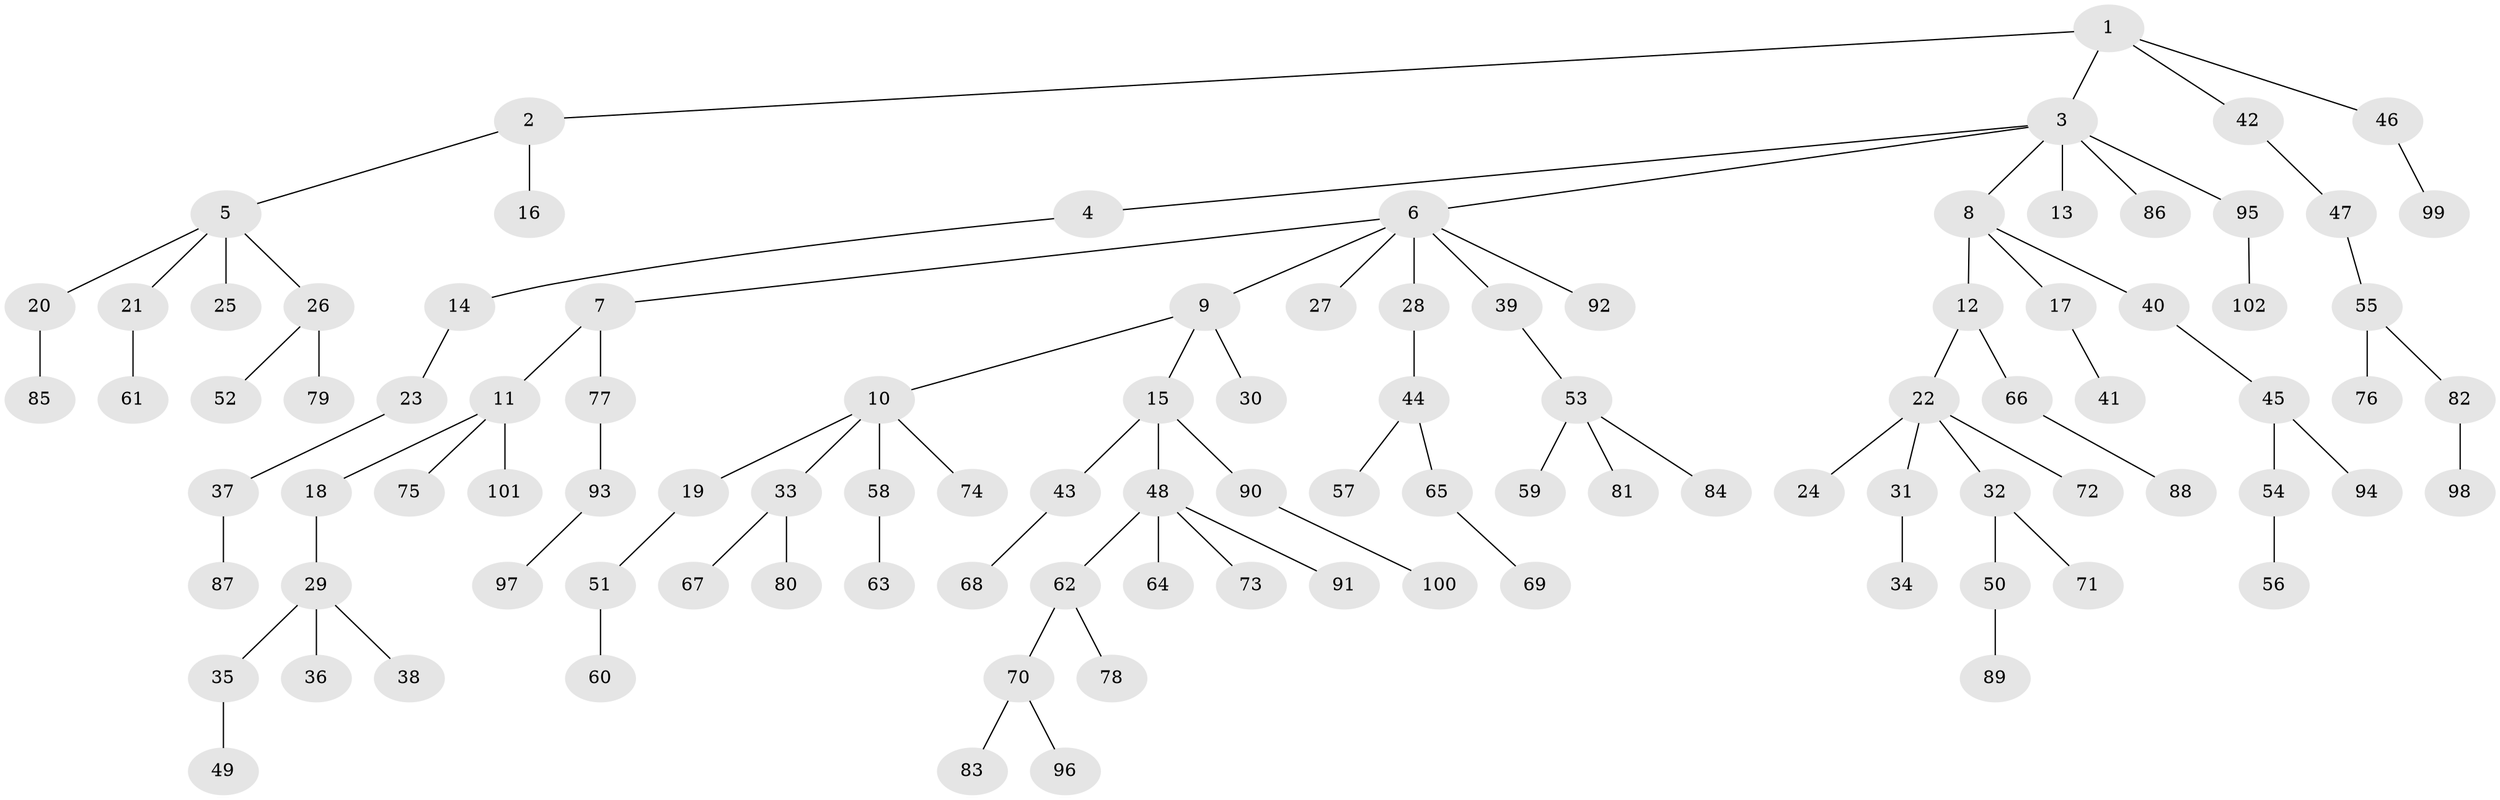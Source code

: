 // Generated by graph-tools (version 1.1) at 2025/02/03/09/25 03:02:17]
// undirected, 102 vertices, 101 edges
graph export_dot {
graph [start="1"]
  node [color=gray90,style=filled];
  1;
  2;
  3;
  4;
  5;
  6;
  7;
  8;
  9;
  10;
  11;
  12;
  13;
  14;
  15;
  16;
  17;
  18;
  19;
  20;
  21;
  22;
  23;
  24;
  25;
  26;
  27;
  28;
  29;
  30;
  31;
  32;
  33;
  34;
  35;
  36;
  37;
  38;
  39;
  40;
  41;
  42;
  43;
  44;
  45;
  46;
  47;
  48;
  49;
  50;
  51;
  52;
  53;
  54;
  55;
  56;
  57;
  58;
  59;
  60;
  61;
  62;
  63;
  64;
  65;
  66;
  67;
  68;
  69;
  70;
  71;
  72;
  73;
  74;
  75;
  76;
  77;
  78;
  79;
  80;
  81;
  82;
  83;
  84;
  85;
  86;
  87;
  88;
  89;
  90;
  91;
  92;
  93;
  94;
  95;
  96;
  97;
  98;
  99;
  100;
  101;
  102;
  1 -- 2;
  1 -- 3;
  1 -- 42;
  1 -- 46;
  2 -- 5;
  2 -- 16;
  3 -- 4;
  3 -- 6;
  3 -- 8;
  3 -- 13;
  3 -- 86;
  3 -- 95;
  4 -- 14;
  5 -- 20;
  5 -- 21;
  5 -- 25;
  5 -- 26;
  6 -- 7;
  6 -- 9;
  6 -- 27;
  6 -- 28;
  6 -- 39;
  6 -- 92;
  7 -- 11;
  7 -- 77;
  8 -- 12;
  8 -- 17;
  8 -- 40;
  9 -- 10;
  9 -- 15;
  9 -- 30;
  10 -- 19;
  10 -- 33;
  10 -- 58;
  10 -- 74;
  11 -- 18;
  11 -- 75;
  11 -- 101;
  12 -- 22;
  12 -- 66;
  14 -- 23;
  15 -- 43;
  15 -- 48;
  15 -- 90;
  17 -- 41;
  18 -- 29;
  19 -- 51;
  20 -- 85;
  21 -- 61;
  22 -- 24;
  22 -- 31;
  22 -- 32;
  22 -- 72;
  23 -- 37;
  26 -- 52;
  26 -- 79;
  28 -- 44;
  29 -- 35;
  29 -- 36;
  29 -- 38;
  31 -- 34;
  32 -- 50;
  32 -- 71;
  33 -- 67;
  33 -- 80;
  35 -- 49;
  37 -- 87;
  39 -- 53;
  40 -- 45;
  42 -- 47;
  43 -- 68;
  44 -- 57;
  44 -- 65;
  45 -- 54;
  45 -- 94;
  46 -- 99;
  47 -- 55;
  48 -- 62;
  48 -- 64;
  48 -- 73;
  48 -- 91;
  50 -- 89;
  51 -- 60;
  53 -- 59;
  53 -- 81;
  53 -- 84;
  54 -- 56;
  55 -- 76;
  55 -- 82;
  58 -- 63;
  62 -- 70;
  62 -- 78;
  65 -- 69;
  66 -- 88;
  70 -- 83;
  70 -- 96;
  77 -- 93;
  82 -- 98;
  90 -- 100;
  93 -- 97;
  95 -- 102;
}
